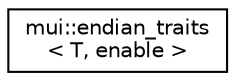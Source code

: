 digraph "Graphical Class Hierarchy"
{
 // LATEX_PDF_SIZE
  edge [fontname="Helvetica",fontsize="10",labelfontname="Helvetica",labelfontsize="10"];
  node [fontname="Helvetica",fontsize="10",shape=record];
  rankdir="LR";
  Node0 [label="mui::endian_traits\l\< T, enable \>",height=0.2,width=0.4,color="black", fillcolor="white", style="filled",URL="$structmui_1_1endian__traits.html",tooltip=" "];
}
